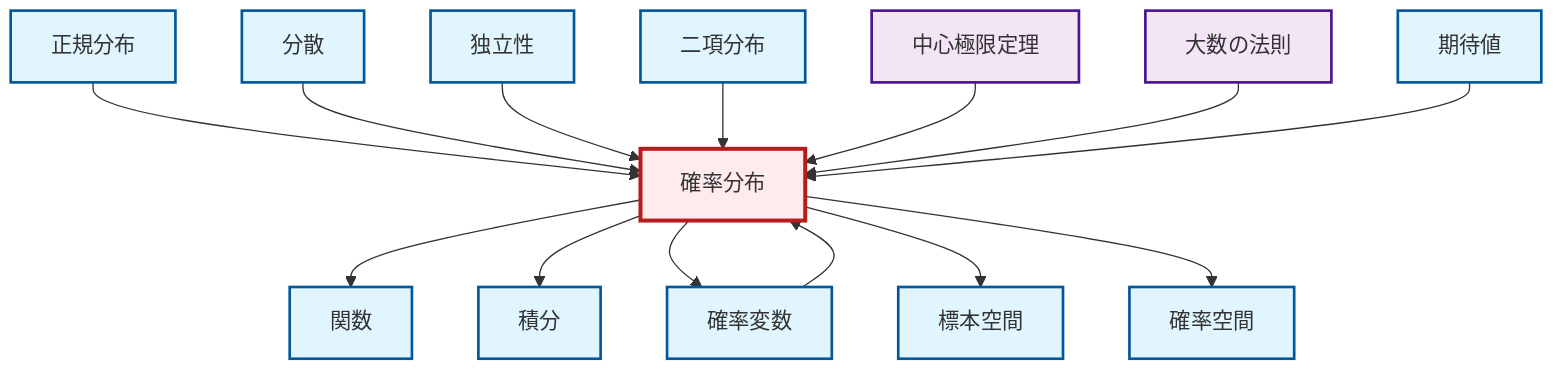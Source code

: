 graph TD
    classDef definition fill:#e1f5fe,stroke:#01579b,stroke-width:2px
    classDef theorem fill:#f3e5f5,stroke:#4a148c,stroke-width:2px
    classDef axiom fill:#fff3e0,stroke:#e65100,stroke-width:2px
    classDef example fill:#e8f5e9,stroke:#1b5e20,stroke-width:2px
    classDef current fill:#ffebee,stroke:#b71c1c,stroke-width:3px
    def-variance["分散"]:::definition
    def-integral["積分"]:::definition
    thm-central-limit["中心極限定理"]:::theorem
    def-binomial-distribution["二項分布"]:::definition
    def-independence["独立性"]:::definition
    def-random-variable["確率変数"]:::definition
    def-function["関数"]:::definition
    def-expectation["期待値"]:::definition
    def-probability-space["確率空間"]:::definition
    def-probability-distribution["確率分布"]:::definition
    def-normal-distribution["正規分布"]:::definition
    thm-law-of-large-numbers["大数の法則"]:::theorem
    def-sample-space["標本空間"]:::definition
    def-probability-distribution --> def-function
    def-normal-distribution --> def-probability-distribution
    def-variance --> def-probability-distribution
    def-independence --> def-probability-distribution
    def-probability-distribution --> def-integral
    def-probability-distribution --> def-random-variable
    def-probability-distribution --> def-sample-space
    def-binomial-distribution --> def-probability-distribution
    def-random-variable --> def-probability-distribution
    thm-central-limit --> def-probability-distribution
    thm-law-of-large-numbers --> def-probability-distribution
    def-probability-distribution --> def-probability-space
    def-expectation --> def-probability-distribution
    class def-probability-distribution current